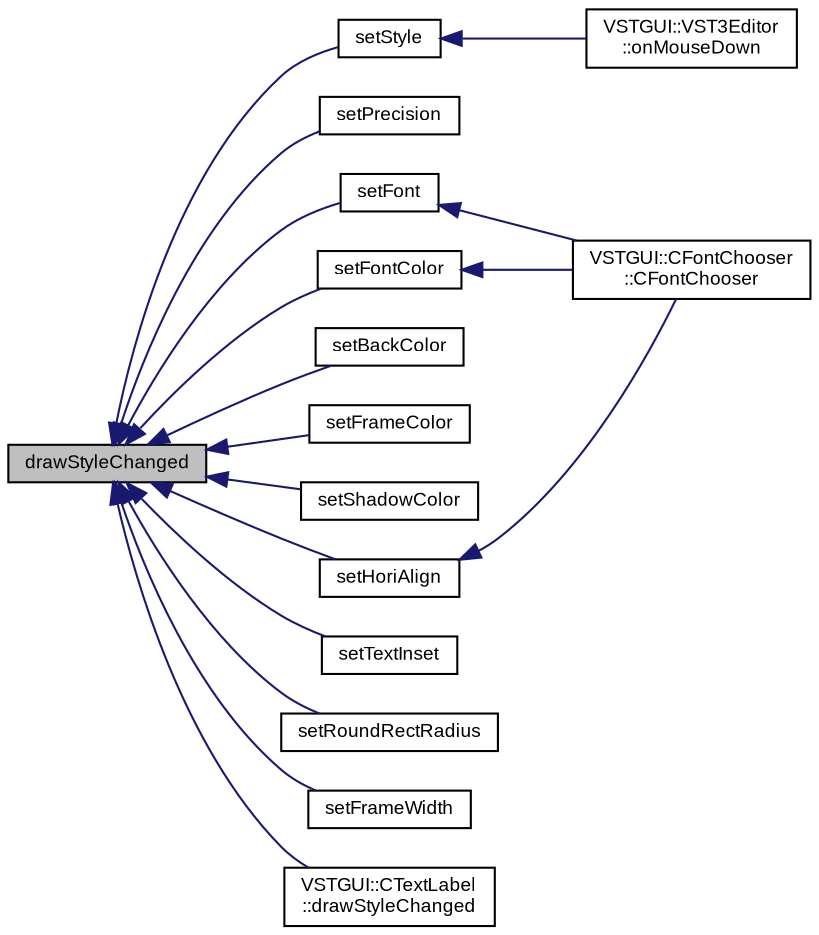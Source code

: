 digraph "drawStyleChanged"
{
  bgcolor="transparent";
  edge [fontname="Arial",fontsize="9",labelfontname="Arial",labelfontsize="9"];
  node [fontname="Arial",fontsize="9",shape=record];
  rankdir="LR";
  Node1 [label="drawStyleChanged",height=0.2,width=0.4,color="black", fillcolor="grey75", style="filled" fontcolor="black"];
  Node1 -> Node2 [dir="back",color="midnightblue",fontsize="9",style="solid",fontname="Arial"];
  Node2 [label="setStyle",height=0.2,width=0.4,color="black",URL="$class_v_s_t_g_u_i_1_1_c_param_display.html#ade43dd17e915ee6df8b0c96b3fde4954"];
  Node2 -> Node3 [dir="back",color="midnightblue",fontsize="9",style="solid",fontname="Arial"];
  Node3 [label="VSTGUI::VST3Editor\l::onMouseDown",height=0.2,width=0.4,color="black",URL="$class_v_s_t_g_u_i_1_1_v_s_t3_editor.html#a4305e69d2e6fc870a37b123050120e13",tooltip="a mouse down event happend on the frame at position where. If the observer handles this..."];
  Node1 -> Node4 [dir="back",color="midnightblue",fontsize="9",style="solid",fontname="Arial"];
  Node4 [label="setPrecision",height=0.2,width=0.4,color="black",URL="$class_v_s_t_g_u_i_1_1_c_param_display.html#a760ea0bc573e850b684da311ab3f25ae"];
  Node1 -> Node5 [dir="back",color="midnightblue",fontsize="9",style="solid",fontname="Arial"];
  Node5 [label="setFont",height=0.2,width=0.4,color="black",URL="$class_v_s_t_g_u_i_1_1_c_param_display.html#a9c063ae13696f9d0a2abd7979c1debe6"];
  Node5 -> Node6 [dir="back",color="midnightblue",fontsize="9",style="solid",fontname="Arial"];
  Node6 [label="VSTGUI::CFontChooser\l::CFontChooser",height=0.2,width=0.4,color="black",URL="$class_v_s_t_g_u_i_1_1_c_font_chooser.html#a1a4d6cbd6b3c39bdff979a626e42016e"];
  Node1 -> Node7 [dir="back",color="midnightblue",fontsize="9",style="solid",fontname="Arial"];
  Node7 [label="setFontColor",height=0.2,width=0.4,color="black",URL="$class_v_s_t_g_u_i_1_1_c_param_display.html#aeaf6af4b5d771d43a2692ea3e1ef5342"];
  Node7 -> Node6 [dir="back",color="midnightblue",fontsize="9",style="solid",fontname="Arial"];
  Node1 -> Node8 [dir="back",color="midnightblue",fontsize="9",style="solid",fontname="Arial"];
  Node8 [label="setBackColor",height=0.2,width=0.4,color="black",URL="$class_v_s_t_g_u_i_1_1_c_param_display.html#a40330e605721feb6290ede56c0dd4657"];
  Node1 -> Node9 [dir="back",color="midnightblue",fontsize="9",style="solid",fontname="Arial"];
  Node9 [label="setFrameColor",height=0.2,width=0.4,color="black",URL="$class_v_s_t_g_u_i_1_1_c_param_display.html#abb0048dae5ffaf30e9350d81b263c4be"];
  Node1 -> Node10 [dir="back",color="midnightblue",fontsize="9",style="solid",fontname="Arial"];
  Node10 [label="setShadowColor",height=0.2,width=0.4,color="black",URL="$class_v_s_t_g_u_i_1_1_c_param_display.html#a0da2921daab737ff234d0be636a917b6"];
  Node1 -> Node11 [dir="back",color="midnightblue",fontsize="9",style="solid",fontname="Arial"];
  Node11 [label="setHoriAlign",height=0.2,width=0.4,color="black",URL="$class_v_s_t_g_u_i_1_1_c_param_display.html#ab196e12537327bff0009e8d2db382599"];
  Node11 -> Node6 [dir="back",color="midnightblue",fontsize="9",style="solid",fontname="Arial"];
  Node1 -> Node12 [dir="back",color="midnightblue",fontsize="9",style="solid",fontname="Arial"];
  Node12 [label="setTextInset",height=0.2,width=0.4,color="black",URL="$class_v_s_t_g_u_i_1_1_c_param_display.html#a2cc4427ed48bddbe5d067f113b28ebdb"];
  Node1 -> Node13 [dir="back",color="midnightblue",fontsize="9",style="solid",fontname="Arial"];
  Node13 [label="setRoundRectRadius",height=0.2,width=0.4,color="black",URL="$class_v_s_t_g_u_i_1_1_c_param_display.html#a3984c01d05fab15e51af55325f5f919b"];
  Node1 -> Node14 [dir="back",color="midnightblue",fontsize="9",style="solid",fontname="Arial"];
  Node14 [label="setFrameWidth",height=0.2,width=0.4,color="black",URL="$class_v_s_t_g_u_i_1_1_c_param_display.html#ae9260a021d412d1447e27ed58ce0322d"];
  Node1 -> Node15 [dir="back",color="midnightblue",fontsize="9",style="solid",fontname="Arial"];
  Node15 [label="VSTGUI::CTextLabel\l::drawStyleChanged",height=0.2,width=0.4,color="black",URL="$class_v_s_t_g_u_i_1_1_c_text_label.html#aebea43ccfbc91da6f5095268374de408"];
}

